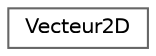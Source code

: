 digraph "Graphe hiérarchique des classes"
{
 // LATEX_PDF_SIZE
  bgcolor="transparent";
  edge [fontname=Helvetica,fontsize=10,labelfontname=Helvetica,labelfontsize=10];
  node [fontname=Helvetica,fontsize=10,shape=box,height=0.2,width=0.4];
  rankdir="LR";
  Node0 [label="Vecteur2D",height=0.2,width=0.4,color="grey40", fillcolor="white", style="filled",URL="$class_vecteur2_d.html",tooltip=" "];
}
